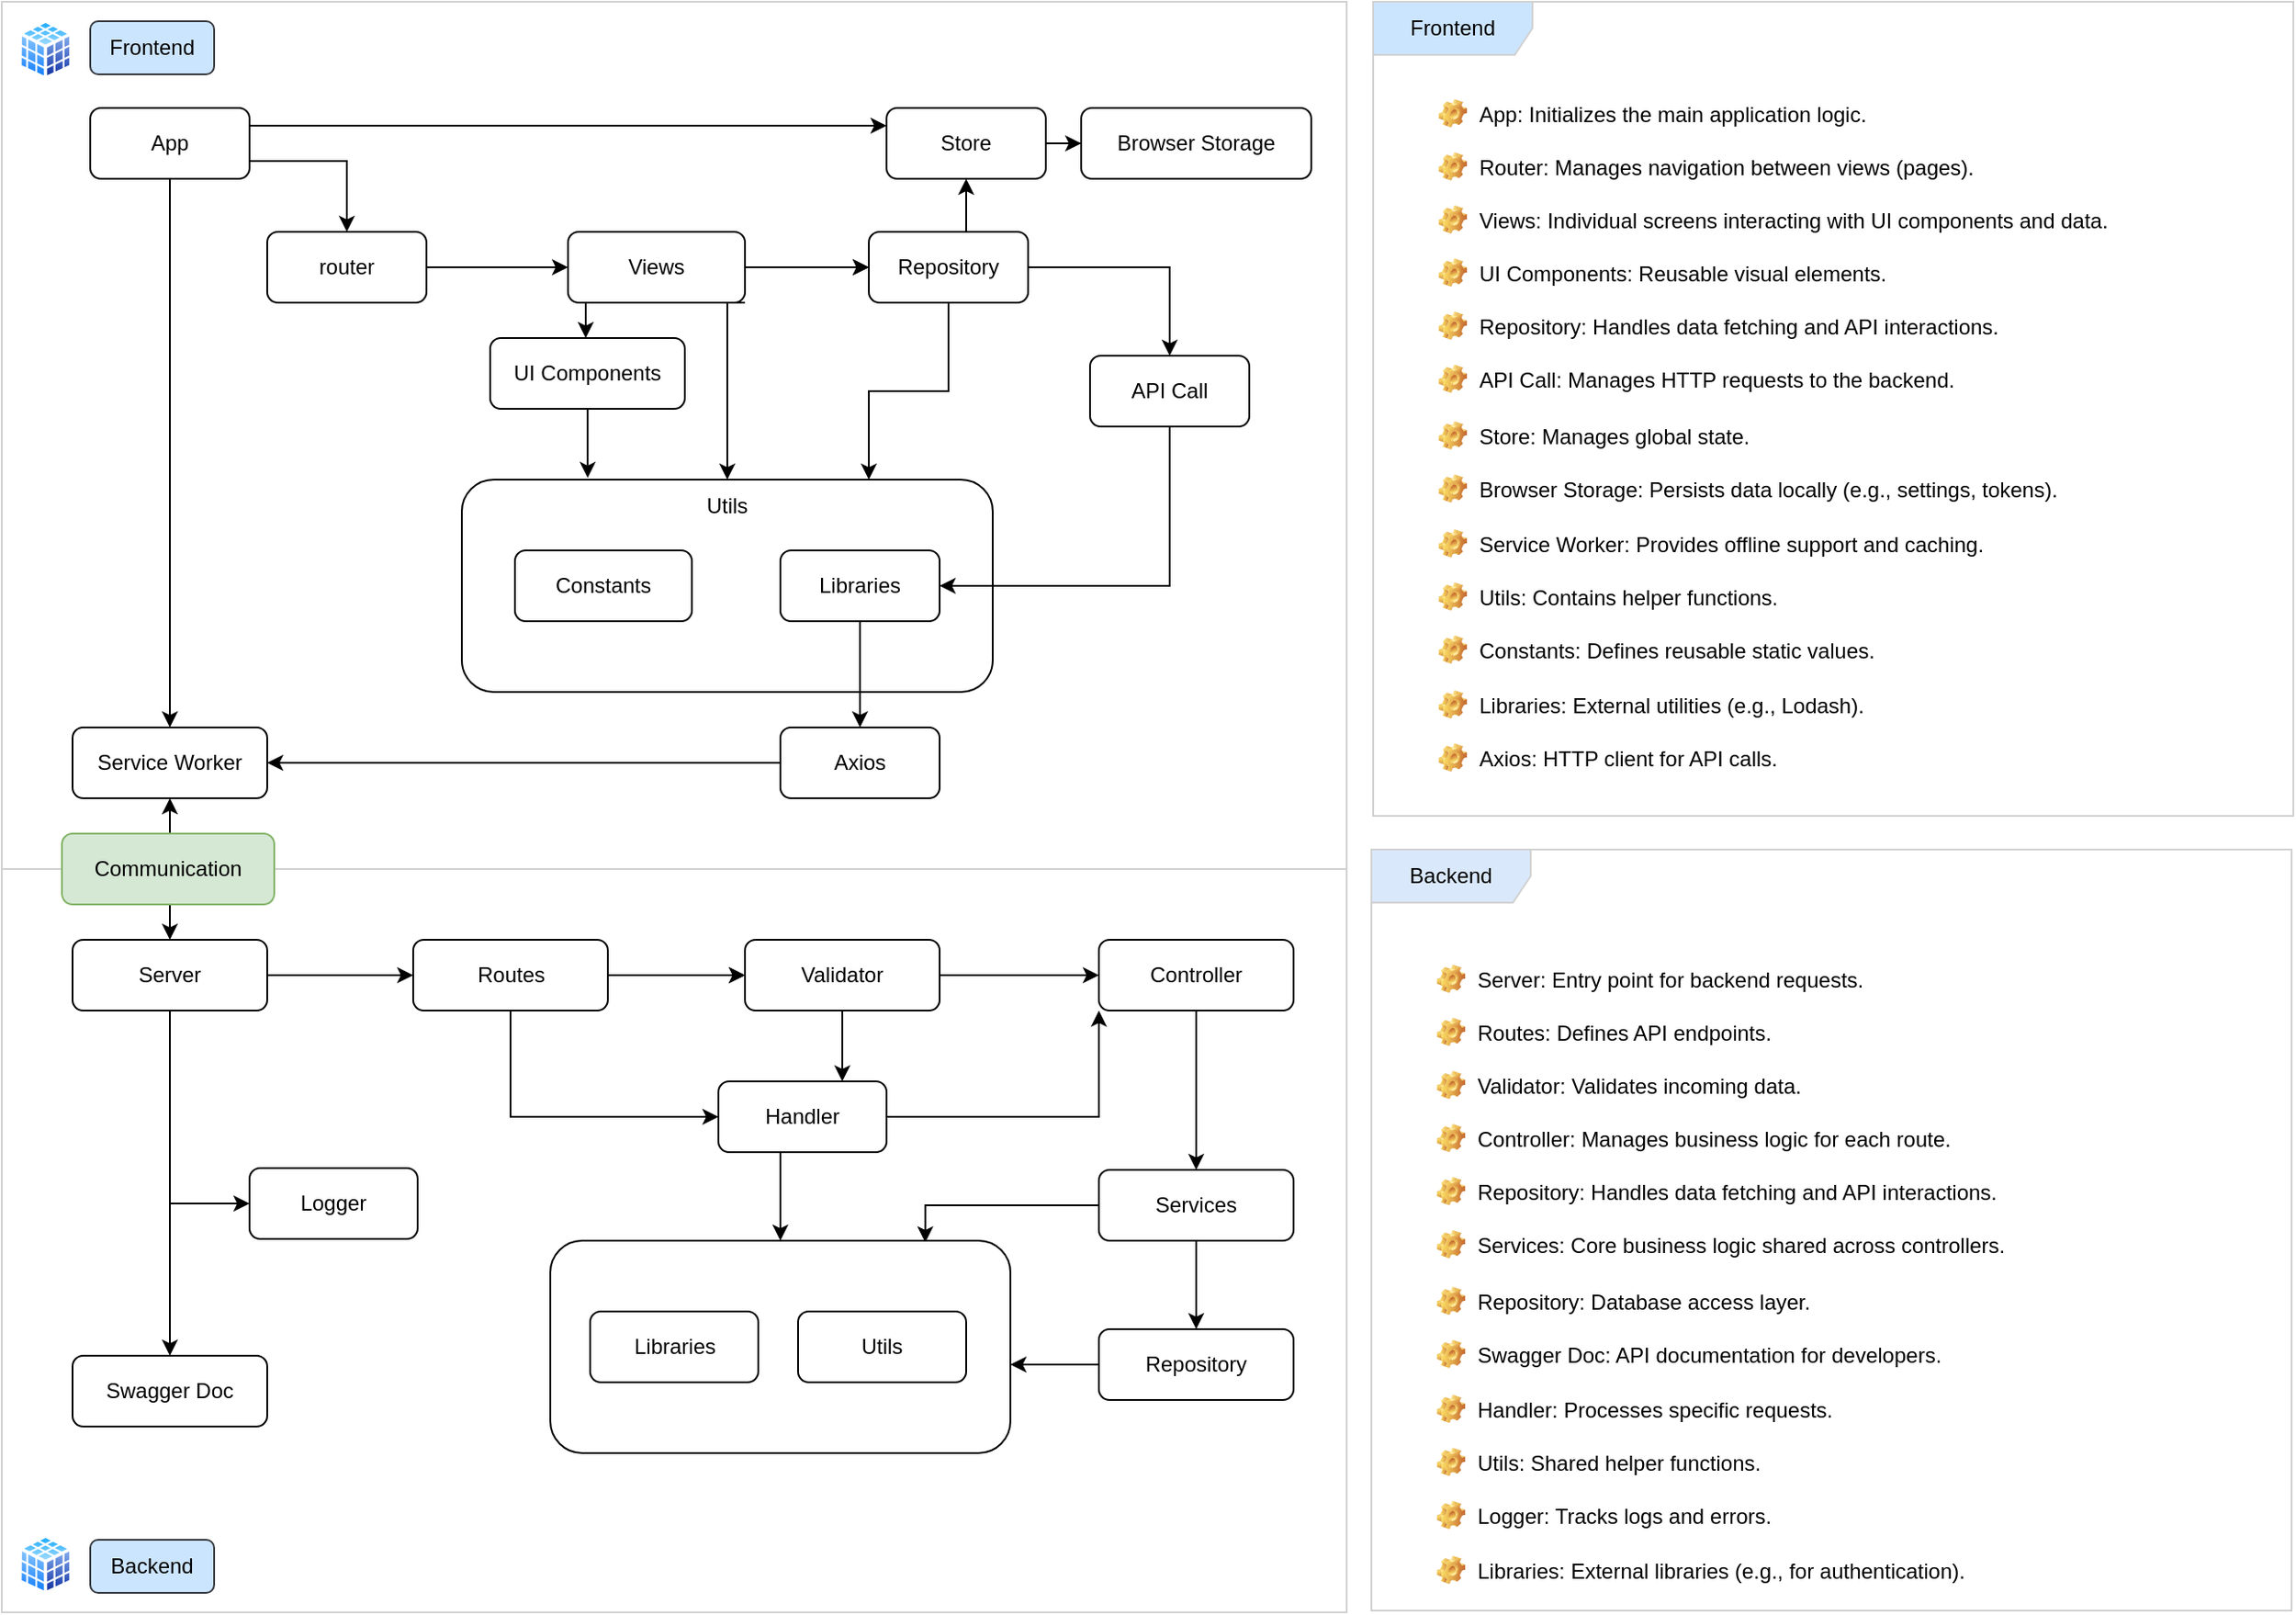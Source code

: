 <mxfile version="24.8.3">
  <diagram name="Page-1" id="tv_AKMOibYnnKPBRmbG-">
    <mxGraphModel dx="1687" dy="924" grid="1" gridSize="10" guides="1" tooltips="1" connect="1" arrows="1" fold="1" page="1" pageScale="1" pageWidth="1169" pageHeight="827" background="none" math="0" shadow="0">
      <root>
        <mxCell id="0" />
        <mxCell id="1" parent="0" />
        <mxCell id="BCxN3IIBsBvIXDNMGdha-5" value="&lt;p style=&quot;line-height: 0%;&quot;&gt;&lt;br&gt;&lt;/p&gt;" style="rounded=0;whiteSpace=wrap;html=1;shadow=0;glass=0;strokeColor=#D1D1D1;" parent="1" vertex="1">
          <mxGeometry x="40" y="80" width="760" height="490" as="geometry" />
        </mxCell>
        <mxCell id="BCxN3IIBsBvIXDNMGdha-6" value="Frontend" style="text;html=1;align=center;verticalAlign=middle;whiteSpace=wrap;rounded=1;shadow=0;fillColor=#cce5ff;strokeColor=#36393d;" parent="1" vertex="1">
          <mxGeometry x="90" y="91" width="70" height="30" as="geometry" />
        </mxCell>
        <mxCell id="BCxN3IIBsBvIXDNMGdha-12" value="" style="edgeStyle=orthogonalEdgeStyle;rounded=0;orthogonalLoop=1;jettySize=auto;html=1;shadow=0;" parent="1" source="BCxN3IIBsBvIXDNMGdha-8" target="BCxN3IIBsBvIXDNMGdha-11" edge="1">
          <mxGeometry relative="1" as="geometry">
            <Array as="points">
              <mxPoint x="235" y="170" />
            </Array>
          </mxGeometry>
        </mxCell>
        <mxCell id="BCxN3IIBsBvIXDNMGdha-25" value="" style="edgeStyle=orthogonalEdgeStyle;rounded=0;orthogonalLoop=1;jettySize=auto;html=1;shadow=0;" parent="1" source="BCxN3IIBsBvIXDNMGdha-8" target="BCxN3IIBsBvIXDNMGdha-24" edge="1">
          <mxGeometry relative="1" as="geometry">
            <Array as="points">
              <mxPoint x="135" y="520" />
            </Array>
          </mxGeometry>
        </mxCell>
        <mxCell id="BCxN3IIBsBvIXDNMGdha-106" style="edgeStyle=orthogonalEdgeStyle;rounded=0;orthogonalLoop=1;jettySize=auto;html=1;exitX=1;exitY=0.25;exitDx=0;exitDy=0;entryX=0;entryY=0.25;entryDx=0;entryDy=0;shadow=0;" parent="1" source="BCxN3IIBsBvIXDNMGdha-8" target="BCxN3IIBsBvIXDNMGdha-45" edge="1">
          <mxGeometry relative="1" as="geometry" />
        </mxCell>
        <mxCell id="BCxN3IIBsBvIXDNMGdha-8" value="App" style="rounded=1;whiteSpace=wrap;html=1;shadow=0;" parent="1" vertex="1">
          <mxGeometry x="90" y="140" width="90" height="40" as="geometry" />
        </mxCell>
        <mxCell id="BCxN3IIBsBvIXDNMGdha-9" value="&lt;p style=&quot;line-height: 0%;&quot;&gt;&lt;br&gt;&lt;/p&gt;" style="rounded=0;whiteSpace=wrap;html=1;shadow=0;glass=0;strokeColor=#D1D1D1;" parent="1" vertex="1">
          <mxGeometry x="40" y="570" width="760" height="420" as="geometry" />
        </mxCell>
        <mxCell id="BCxN3IIBsBvIXDNMGdha-10" value="Backend" style="text;html=1;align=center;verticalAlign=middle;whiteSpace=wrap;rounded=1;shadow=0;fillColor=#cce5ff;strokeColor=#36393d;" parent="1" vertex="1">
          <mxGeometry x="90" y="949" width="70" height="30" as="geometry" />
        </mxCell>
        <mxCell id="BCxN3IIBsBvIXDNMGdha-14" value="" style="edgeStyle=orthogonalEdgeStyle;rounded=0;orthogonalLoop=1;jettySize=auto;html=1;shadow=0;" parent="1" source="BCxN3IIBsBvIXDNMGdha-11" target="BCxN3IIBsBvIXDNMGdha-13" edge="1">
          <mxGeometry relative="1" as="geometry" />
        </mxCell>
        <mxCell id="BCxN3IIBsBvIXDNMGdha-11" value="router" style="rounded=1;whiteSpace=wrap;html=1;shadow=0;" parent="1" vertex="1">
          <mxGeometry x="190" y="210" width="90" height="40" as="geometry" />
        </mxCell>
        <mxCell id="BCxN3IIBsBvIXDNMGdha-18" value="" style="edgeStyle=orthogonalEdgeStyle;rounded=0;orthogonalLoop=1;jettySize=auto;html=1;shadow=0;" parent="1" source="BCxN3IIBsBvIXDNMGdha-13" target="BCxN3IIBsBvIXDNMGdha-17" edge="1">
          <mxGeometry relative="1" as="geometry" />
        </mxCell>
        <mxCell id="BCxN3IIBsBvIXDNMGdha-96" value="" style="edgeStyle=orthogonalEdgeStyle;rounded=0;orthogonalLoop=1;jettySize=auto;html=1;shadow=0;" parent="1" source="BCxN3IIBsBvIXDNMGdha-13" target="BCxN3IIBsBvIXDNMGdha-17" edge="1">
          <mxGeometry relative="1" as="geometry" />
        </mxCell>
        <mxCell id="BCxN3IIBsBvIXDNMGdha-13" value="Views" style="rounded=1;whiteSpace=wrap;html=1;shadow=0;" parent="1" vertex="1">
          <mxGeometry x="360" y="210" width="100" height="40" as="geometry" />
        </mxCell>
        <mxCell id="BCxN3IIBsBvIXDNMGdha-30" value="" style="edgeStyle=orthogonalEdgeStyle;rounded=0;orthogonalLoop=1;jettySize=auto;html=1;shadow=0;" parent="1" source="BCxN3IIBsBvIXDNMGdha-17" target="BCxN3IIBsBvIXDNMGdha-22" edge="1">
          <mxGeometry relative="1" as="geometry" />
        </mxCell>
        <mxCell id="BCxN3IIBsBvIXDNMGdha-50" value="" style="edgeStyle=orthogonalEdgeStyle;rounded=0;orthogonalLoop=1;jettySize=auto;html=1;shadow=0;" parent="1" source="BCxN3IIBsBvIXDNMGdha-17" target="BCxN3IIBsBvIXDNMGdha-45" edge="1">
          <mxGeometry relative="1" as="geometry">
            <mxPoint x="270" y="325" as="sourcePoint" />
            <mxPoint x="380" y="455" as="targetPoint" />
            <Array as="points">
              <mxPoint x="585" y="190" />
              <mxPoint x="585" y="190" />
            </Array>
          </mxGeometry>
        </mxCell>
        <mxCell id="BCxN3IIBsBvIXDNMGdha-59" value="" style="edgeStyle=orthogonalEdgeStyle;rounded=0;orthogonalLoop=1;jettySize=auto;html=1;shadow=0;" parent="1" source="BCxN3IIBsBvIXDNMGdha-17" target="BCxN3IIBsBvIXDNMGdha-20" edge="1">
          <mxGeometry relative="1" as="geometry">
            <Array as="points">
              <mxPoint x="575" y="300" />
              <mxPoint x="530" y="300" />
            </Array>
          </mxGeometry>
        </mxCell>
        <mxCell id="BCxN3IIBsBvIXDNMGdha-17" value="Repository" style="rounded=1;whiteSpace=wrap;html=1;shadow=0;" parent="1" vertex="1">
          <mxGeometry x="530" y="210" width="90" height="40" as="geometry" />
        </mxCell>
        <mxCell id="BCxN3IIBsBvIXDNMGdha-20" value="" style="rounded=1;whiteSpace=wrap;html=1;shadow=0;" parent="1" vertex="1">
          <mxGeometry x="300" y="350" width="300" height="120" as="geometry" />
        </mxCell>
        <mxCell id="BCxN3IIBsBvIXDNMGdha-41" value="" style="edgeStyle=orthogonalEdgeStyle;rounded=0;orthogonalLoop=1;jettySize=auto;html=1;shadow=0;" parent="1" source="BCxN3IIBsBvIXDNMGdha-22" target="BCxN3IIBsBvIXDNMGdha-40" edge="1">
          <mxGeometry relative="1" as="geometry">
            <Array as="points">
              <mxPoint x="700" y="410" />
            </Array>
          </mxGeometry>
        </mxCell>
        <mxCell id="BCxN3IIBsBvIXDNMGdha-22" value="API Call" style="rounded=1;whiteSpace=wrap;html=1;shadow=0;" parent="1" vertex="1">
          <mxGeometry x="655" y="280" width="90" height="40" as="geometry" />
        </mxCell>
        <mxCell id="BCxN3IIBsBvIXDNMGdha-24" value="Service Worker" style="rounded=1;whiteSpace=wrap;html=1;shadow=0;" parent="1" vertex="1">
          <mxGeometry x="80" y="490" width="110" height="40" as="geometry" />
        </mxCell>
        <mxCell id="BCxN3IIBsBvIXDNMGdha-31" value="Utils" style="text;html=1;align=center;verticalAlign=middle;whiteSpace=wrap;rounded=0;shadow=0;" parent="1" vertex="1">
          <mxGeometry x="420" y="350" width="60" height="30" as="geometry" />
        </mxCell>
        <mxCell id="BCxN3IIBsBvIXDNMGdha-32" value="Constants" style="rounded=1;whiteSpace=wrap;html=1;shadow=0;" parent="1" vertex="1">
          <mxGeometry x="330" y="390" width="100" height="40" as="geometry" />
        </mxCell>
        <mxCell id="BCxN3IIBsBvIXDNMGdha-54" value="" style="edgeStyle=orthogonalEdgeStyle;rounded=0;orthogonalLoop=1;jettySize=auto;html=1;shadow=0;" parent="1" source="BCxN3IIBsBvIXDNMGdha-40" target="BCxN3IIBsBvIXDNMGdha-53" edge="1">
          <mxGeometry relative="1" as="geometry">
            <Array as="points">
              <mxPoint x="525" y="430" />
              <mxPoint x="525" y="430" />
            </Array>
          </mxGeometry>
        </mxCell>
        <mxCell id="BCxN3IIBsBvIXDNMGdha-40" value="Libraries" style="rounded=1;whiteSpace=wrap;html=1;shadow=0;" parent="1" vertex="1">
          <mxGeometry x="480" y="390" width="90" height="40" as="geometry" />
        </mxCell>
        <mxCell id="BCxN3IIBsBvIXDNMGdha-52" value="" style="edgeStyle=orthogonalEdgeStyle;rounded=0;orthogonalLoop=1;jettySize=auto;html=1;shadow=0;" parent="1" source="BCxN3IIBsBvIXDNMGdha-45" target="BCxN3IIBsBvIXDNMGdha-51" edge="1">
          <mxGeometry relative="1" as="geometry" />
        </mxCell>
        <mxCell id="BCxN3IIBsBvIXDNMGdha-45" value="S&lt;span style=&quot;background-color: initial;&quot;&gt;tore&lt;/span&gt;" style="rounded=1;whiteSpace=wrap;html=1;shadow=0;" parent="1" vertex="1">
          <mxGeometry x="540" y="140" width="90" height="40" as="geometry" />
        </mxCell>
        <mxCell id="BCxN3IIBsBvIXDNMGdha-51" value="Browser Storage" style="rounded=1;whiteSpace=wrap;html=1;shadow=0;" parent="1" vertex="1">
          <mxGeometry x="650" y="140" width="130" height="40" as="geometry" />
        </mxCell>
        <mxCell id="BCxN3IIBsBvIXDNMGdha-56" value="" style="edgeStyle=orthogonalEdgeStyle;rounded=0;orthogonalLoop=1;jettySize=auto;html=1;entryX=1;entryY=0.5;entryDx=0;entryDy=0;shadow=0;" parent="1" source="BCxN3IIBsBvIXDNMGdha-53" target="BCxN3IIBsBvIXDNMGdha-24" edge="1">
          <mxGeometry relative="1" as="geometry">
            <mxPoint x="135" y="490" as="targetPoint" />
            <Array as="points">
              <mxPoint x="240" y="510" />
              <mxPoint x="240" y="510" />
            </Array>
          </mxGeometry>
        </mxCell>
        <mxCell id="BCxN3IIBsBvIXDNMGdha-53" value="Axios" style="rounded=1;whiteSpace=wrap;html=1;shadow=0;" parent="1" vertex="1">
          <mxGeometry x="480" y="490" width="90" height="40" as="geometry" />
        </mxCell>
        <mxCell id="BCxN3IIBsBvIXDNMGdha-58" value="" style="edgeStyle=orthogonalEdgeStyle;rounded=0;orthogonalLoop=1;jettySize=auto;html=1;shadow=0;" parent="1" source="BCxN3IIBsBvIXDNMGdha-13" target="BCxN3IIBsBvIXDNMGdha-15" edge="1">
          <mxGeometry relative="1" as="geometry">
            <mxPoint x="420" y="180" as="sourcePoint" />
            <mxPoint x="600" y="380" as="targetPoint" />
            <Array as="points">
              <mxPoint x="370" y="260" />
              <mxPoint x="370" y="260" />
            </Array>
          </mxGeometry>
        </mxCell>
        <mxCell id="BCxN3IIBsBvIXDNMGdha-104" style="edgeStyle=orthogonalEdgeStyle;rounded=0;orthogonalLoop=1;jettySize=auto;html=1;exitX=0.5;exitY=1;exitDx=0;exitDy=0;entryX=0.227;entryY=-0.008;entryDx=0;entryDy=0;entryPerimeter=0;shadow=0;" parent="1" edge="1">
          <mxGeometry relative="1" as="geometry">
            <mxPoint x="374" y="310" as="sourcePoint" />
            <mxPoint x="371.1" y="349.04" as="targetPoint" />
          </mxGeometry>
        </mxCell>
        <mxCell id="BCxN3IIBsBvIXDNMGdha-15" value="UI Components" style="rounded=1;whiteSpace=wrap;html=1;shadow=0;" parent="1" vertex="1">
          <mxGeometry x="316" y="270" width="110" height="40" as="geometry" />
        </mxCell>
        <mxCell id="BCxN3IIBsBvIXDNMGdha-66" value="" style="edgeStyle=orthogonalEdgeStyle;rounded=0;orthogonalLoop=1;jettySize=auto;html=1;shadow=0;" parent="1" source="BCxN3IIBsBvIXDNMGdha-63" target="BCxN3IIBsBvIXDNMGdha-65" edge="1">
          <mxGeometry relative="1" as="geometry" />
        </mxCell>
        <mxCell id="BCxN3IIBsBvIXDNMGdha-109" style="edgeStyle=orthogonalEdgeStyle;rounded=0;orthogonalLoop=1;jettySize=auto;html=1;exitX=0.5;exitY=1;exitDx=0;exitDy=0;entryX=0.5;entryY=0;entryDx=0;entryDy=0;shadow=0;" parent="1" source="BCxN3IIBsBvIXDNMGdha-63" target="BCxN3IIBsBvIXDNMGdha-82" edge="1">
          <mxGeometry relative="1" as="geometry" />
        </mxCell>
        <mxCell id="TV5UsnzvzOk1NJL6kIOj-1" style="edgeStyle=orthogonalEdgeStyle;rounded=0;orthogonalLoop=1;jettySize=auto;html=1;entryX=0;entryY=0.5;entryDx=0;entryDy=0;" edge="1" parent="1" source="BCxN3IIBsBvIXDNMGdha-63" target="BCxN3IIBsBvIXDNMGdha-80">
          <mxGeometry relative="1" as="geometry" />
        </mxCell>
        <mxCell id="BCxN3IIBsBvIXDNMGdha-63" value="Server" style="rounded=1;whiteSpace=wrap;html=1;shadow=0;" parent="1" vertex="1">
          <mxGeometry x="80" y="610" width="110" height="40" as="geometry" />
        </mxCell>
        <mxCell id="BCxN3IIBsBvIXDNMGdha-69" value="" style="edgeStyle=orthogonalEdgeStyle;rounded=0;orthogonalLoop=1;jettySize=auto;html=1;shadow=0;" parent="1" source="BCxN3IIBsBvIXDNMGdha-86" target="BCxN3IIBsBvIXDNMGdha-68" edge="1">
          <mxGeometry relative="1" as="geometry" />
        </mxCell>
        <mxCell id="BCxN3IIBsBvIXDNMGdha-87" value="" style="edgeStyle=orthogonalEdgeStyle;rounded=0;orthogonalLoop=1;jettySize=auto;html=1;shadow=0;" parent="1" source="BCxN3IIBsBvIXDNMGdha-65" target="BCxN3IIBsBvIXDNMGdha-86" edge="1">
          <mxGeometry relative="1" as="geometry" />
        </mxCell>
        <mxCell id="BCxN3IIBsBvIXDNMGdha-95" value="" style="edgeStyle=orthogonalEdgeStyle;rounded=0;orthogonalLoop=1;jettySize=auto;html=1;shadow=0;exitX=0.5;exitY=1;exitDx=0;exitDy=0;" parent="1" source="BCxN3IIBsBvIXDNMGdha-77" target="BCxN3IIBsBvIXDNMGdha-74" edge="1">
          <mxGeometry relative="1" as="geometry">
            <Array as="points">
              <mxPoint x="488" y="695" />
              <mxPoint x="480" y="695" />
            </Array>
          </mxGeometry>
        </mxCell>
        <mxCell id="TV5UsnzvzOk1NJL6kIOj-2" style="edgeStyle=orthogonalEdgeStyle;rounded=0;orthogonalLoop=1;jettySize=auto;html=1;exitX=0.5;exitY=1;exitDx=0;exitDy=0;entryX=0;entryY=0.5;entryDx=0;entryDy=0;" edge="1" parent="1" source="BCxN3IIBsBvIXDNMGdha-65" target="BCxN3IIBsBvIXDNMGdha-77">
          <mxGeometry relative="1" as="geometry">
            <Array as="points">
              <mxPoint x="328" y="710" />
            </Array>
          </mxGeometry>
        </mxCell>
        <mxCell id="BCxN3IIBsBvIXDNMGdha-65" value="Routes" style="rounded=1;whiteSpace=wrap;html=1;shadow=0;" parent="1" vertex="1">
          <mxGeometry x="272.5" y="610" width="110" height="40" as="geometry" />
        </mxCell>
        <mxCell id="BCxN3IIBsBvIXDNMGdha-71" value="" style="edgeStyle=orthogonalEdgeStyle;rounded=0;orthogonalLoop=1;jettySize=auto;html=1;shadow=0;" parent="1" source="BCxN3IIBsBvIXDNMGdha-68" target="BCxN3IIBsBvIXDNMGdha-70" edge="1">
          <mxGeometry relative="1" as="geometry" />
        </mxCell>
        <mxCell id="BCxN3IIBsBvIXDNMGdha-68" value="Controller" style="rounded=1;whiteSpace=wrap;html=1;shadow=0;" parent="1" vertex="1">
          <mxGeometry x="660" y="610" width="110" height="40" as="geometry" />
        </mxCell>
        <mxCell id="BCxN3IIBsBvIXDNMGdha-73" value="" style="edgeStyle=orthogonalEdgeStyle;rounded=0;orthogonalLoop=1;jettySize=auto;html=1;shadow=0;" parent="1" source="BCxN3IIBsBvIXDNMGdha-70" target="BCxN3IIBsBvIXDNMGdha-72" edge="1">
          <mxGeometry relative="1" as="geometry" />
        </mxCell>
        <mxCell id="BCxN3IIBsBvIXDNMGdha-94" value="" style="edgeStyle=orthogonalEdgeStyle;rounded=0;orthogonalLoop=1;jettySize=auto;html=1;shadow=0;entryX=0.815;entryY=0.008;entryDx=0;entryDy=0;entryPerimeter=0;" parent="1" source="BCxN3IIBsBvIXDNMGdha-70" edge="1" target="BCxN3IIBsBvIXDNMGdha-74">
          <mxGeometry relative="1" as="geometry">
            <mxPoint x="612" y="760" as="targetPoint" />
          </mxGeometry>
        </mxCell>
        <mxCell id="BCxN3IIBsBvIXDNMGdha-70" value="Services" style="rounded=1;whiteSpace=wrap;html=1;shadow=0;" parent="1" vertex="1">
          <mxGeometry x="660" y="740" width="110" height="40" as="geometry" />
        </mxCell>
        <mxCell id="BCxN3IIBsBvIXDNMGdha-75" value="" style="edgeStyle=orthogonalEdgeStyle;rounded=0;orthogonalLoop=1;jettySize=auto;html=1;shadow=0;" parent="1" source="BCxN3IIBsBvIXDNMGdha-72" target="BCxN3IIBsBvIXDNMGdha-74" edge="1">
          <mxGeometry relative="1" as="geometry">
            <Array as="points">
              <mxPoint x="705" y="845" />
            </Array>
          </mxGeometry>
        </mxCell>
        <mxCell id="BCxN3IIBsBvIXDNMGdha-72" value="Repository" style="rounded=1;whiteSpace=wrap;html=1;shadow=0;" parent="1" vertex="1">
          <mxGeometry x="660" y="830" width="110" height="40" as="geometry" />
        </mxCell>
        <mxCell id="BCxN3IIBsBvIXDNMGdha-74" value="" style="whiteSpace=wrap;html=1;rounded=1;shadow=0;" parent="1" vertex="1">
          <mxGeometry x="350" y="780" width="260" height="120" as="geometry" />
        </mxCell>
        <mxCell id="TV5UsnzvzOk1NJL6kIOj-5" value="" style="edgeStyle=orthogonalEdgeStyle;rounded=0;orthogonalLoop=1;jettySize=auto;html=1;entryX=0;entryY=1;entryDx=0;entryDy=0;" edge="1" parent="1" source="BCxN3IIBsBvIXDNMGdha-77" target="BCxN3IIBsBvIXDNMGdha-68">
          <mxGeometry relative="1" as="geometry" />
        </mxCell>
        <mxCell id="BCxN3IIBsBvIXDNMGdha-77" value="Handler" style="rounded=1;whiteSpace=wrap;html=1;shadow=0;" parent="1" vertex="1">
          <mxGeometry x="445" y="690" width="95" height="40" as="geometry" />
        </mxCell>
        <mxCell id="BCxN3IIBsBvIXDNMGdha-78" value="Utils" style="rounded=1;whiteSpace=wrap;html=1;shadow=0;" parent="1" vertex="1">
          <mxGeometry x="490" y="820" width="95" height="40" as="geometry" />
        </mxCell>
        <mxCell id="BCxN3IIBsBvIXDNMGdha-79" value="Libraries" style="rounded=1;whiteSpace=wrap;html=1;shadow=0;" parent="1" vertex="1">
          <mxGeometry x="372.5" y="820" width="95" height="40" as="geometry" />
        </mxCell>
        <mxCell id="BCxN3IIBsBvIXDNMGdha-80" value="Logger" style="rounded=1;whiteSpace=wrap;html=1;shadow=0;" parent="1" vertex="1">
          <mxGeometry x="180" y="739" width="95" height="40" as="geometry" />
        </mxCell>
        <mxCell id="BCxN3IIBsBvIXDNMGdha-82" value="Swagger Doc" style="rounded=1;whiteSpace=wrap;html=1;shadow=0;" parent="1" vertex="1">
          <mxGeometry x="80" y="845" width="110" height="40" as="geometry" />
        </mxCell>
        <mxCell id="BCxN3IIBsBvIXDNMGdha-88" value="" style="edgeStyle=orthogonalEdgeStyle;rounded=0;orthogonalLoop=1;jettySize=auto;html=1;shadow=0;" parent="1" source="BCxN3IIBsBvIXDNMGdha-65" target="BCxN3IIBsBvIXDNMGdha-86" edge="1">
          <mxGeometry relative="1" as="geometry">
            <mxPoint x="340" y="630" as="sourcePoint" />
            <mxPoint x="660" y="630" as="targetPoint" />
          </mxGeometry>
        </mxCell>
        <mxCell id="TV5UsnzvzOk1NJL6kIOj-3" value="" style="edgeStyle=orthogonalEdgeStyle;rounded=0;orthogonalLoop=1;jettySize=auto;html=1;" edge="1" parent="1" source="BCxN3IIBsBvIXDNMGdha-86" target="BCxN3IIBsBvIXDNMGdha-77">
          <mxGeometry relative="1" as="geometry">
            <Array as="points">
              <mxPoint x="515" y="670" />
              <mxPoint x="515" y="670" />
            </Array>
          </mxGeometry>
        </mxCell>
        <mxCell id="BCxN3IIBsBvIXDNMGdha-86" value="Validator" style="rounded=1;whiteSpace=wrap;html=1;shadow=0;" parent="1" vertex="1">
          <mxGeometry x="460" y="610" width="110" height="40" as="geometry" />
        </mxCell>
        <mxCell id="BCxN3IIBsBvIXDNMGdha-101" style="edgeStyle=orthogonalEdgeStyle;rounded=0;orthogonalLoop=1;jettySize=auto;html=1;exitX=1;exitY=1;exitDx=0;exitDy=0;entryX=0.5;entryY=0;entryDx=0;entryDy=0;shadow=0;" parent="1" source="BCxN3IIBsBvIXDNMGdha-13" target="BCxN3IIBsBvIXDNMGdha-20" edge="1">
          <mxGeometry relative="1" as="geometry">
            <Array as="points">
              <mxPoint x="450" y="250" />
            </Array>
          </mxGeometry>
        </mxCell>
        <mxCell id="BCxN3IIBsBvIXDNMGdha-110" value="" style="endArrow=classic;startArrow=classic;html=1;rounded=0;exitX=0.5;exitY=0;exitDx=0;exitDy=0;entryX=0.5;entryY=1;entryDx=0;entryDy=0;shadow=0;" parent="1" source="BCxN3IIBsBvIXDNMGdha-63" target="BCxN3IIBsBvIXDNMGdha-24" edge="1">
          <mxGeometry width="50" height="50" relative="1" as="geometry">
            <mxPoint x="100" y="590" as="sourcePoint" />
            <mxPoint x="140" y="530" as="targetPoint" />
            <Array as="points" />
          </mxGeometry>
        </mxCell>
        <mxCell id="BCxN3IIBsBvIXDNMGdha-111" value="Frontend" style="shape=umlFrame;whiteSpace=wrap;html=1;pointerEvents=0;width=90;height=30;swimlaneFillColor=#FFFFFF;fillColor=#cce5ff;strokeColor=#D1D1D1;" parent="1" vertex="1">
          <mxGeometry x="815" y="80" width="520" height="460" as="geometry" />
        </mxCell>
        <mxCell id="BCxN3IIBsBvIXDNMGdha-113" value="App: Initializes the main application logic." style="label;fontStyle=0;strokeColor=none;fillColor=none;align=left;verticalAlign=top;overflow=hidden;spacingLeft=28;spacingRight=4;rotatable=0;points=[[0,0.5],[1,0.5]];portConstraint=eastwest;imageWidth=16;imageHeight=16;whiteSpace=wrap;html=1;image=img/clipart/Gear_128x128.png;" parent="1" vertex="1">
          <mxGeometry x="845" y="130" width="310" height="26" as="geometry" />
        </mxCell>
        <mxCell id="BCxN3IIBsBvIXDNMGdha-114" value="Router: Manages navigation between views (pages)." style="label;fontStyle=0;strokeColor=none;fillColor=none;align=left;verticalAlign=top;overflow=hidden;spacingLeft=28;spacingRight=4;rotatable=0;points=[[0,0.5],[1,0.5]];portConstraint=eastwest;imageWidth=16;imageHeight=16;whiteSpace=wrap;html=1;image=img/clipart/Gear_128x128.png;rounded=1;" parent="1" vertex="1">
          <mxGeometry x="845" y="160" width="340" height="26" as="geometry" />
        </mxCell>
        <mxCell id="BCxN3IIBsBvIXDNMGdha-115" value="Views: Individual screens interacting with UI components and data." style="label;fontStyle=0;strokeColor=none;fillColor=none;align=left;verticalAlign=top;overflow=hidden;spacingLeft=28;spacingRight=4;rotatable=0;points=[[0,0.5],[1,0.5]];portConstraint=eastwest;imageWidth=16;imageHeight=16;whiteSpace=wrap;html=1;image=img/clipart/Gear_128x128.png;rounded=1;" parent="1" vertex="1">
          <mxGeometry x="845" y="190" width="410" height="26" as="geometry" />
        </mxCell>
        <mxCell id="BCxN3IIBsBvIXDNMGdha-116" value="UI Components: Reusable visual elements." style="label;fontStyle=0;strokeColor=none;fillColor=none;align=left;verticalAlign=top;overflow=hidden;spacingLeft=28;spacingRight=4;rotatable=0;points=[[0,0.5],[1,0.5]];portConstraint=eastwest;imageWidth=16;imageHeight=16;whiteSpace=wrap;html=1;image=img/clipart/Gear_128x128.png;rounded=1;" parent="1" vertex="1">
          <mxGeometry x="845" y="220" width="310" height="26" as="geometry" />
        </mxCell>
        <mxCell id="BCxN3IIBsBvIXDNMGdha-117" value="Repository: Handles data fetching and API interactions." style="label;fontStyle=0;strokeColor=none;fillColor=none;align=left;verticalAlign=top;overflow=hidden;spacingLeft=28;spacingRight=4;rotatable=0;points=[[0,0.5],[1,0.5]];portConstraint=eastwest;imageWidth=16;imageHeight=16;whiteSpace=wrap;html=1;image=img/clipart/Gear_128x128.png;rounded=1;" parent="1" vertex="1">
          <mxGeometry x="845" y="250" width="450" height="26" as="geometry" />
        </mxCell>
        <mxCell id="BCxN3IIBsBvIXDNMGdha-118" value="API Call: Manages HTTP requests to the backend." style="label;fontStyle=0;strokeColor=none;fillColor=none;align=left;verticalAlign=top;overflow=hidden;spacingLeft=28;spacingRight=4;rotatable=0;points=[[0,0.5],[1,0.5]];portConstraint=eastwest;imageWidth=16;imageHeight=16;whiteSpace=wrap;html=1;image=img/clipart/Gear_128x128.png;rounded=1;" parent="1" vertex="1">
          <mxGeometry x="845" y="280" width="450" height="26" as="geometry" />
        </mxCell>
        <mxCell id="BCxN3IIBsBvIXDNMGdha-119" value="Store: Manages global state." style="label;fontStyle=0;strokeColor=none;fillColor=none;align=left;verticalAlign=top;overflow=hidden;spacingLeft=28;spacingRight=4;rotatable=0;points=[[0,0.5],[1,0.5]];portConstraint=eastwest;imageWidth=16;imageHeight=16;whiteSpace=wrap;html=1;image=img/clipart/Gear_128x128.png;rounded=1;" parent="1" vertex="1">
          <mxGeometry x="845" y="312" width="450" height="26" as="geometry" />
        </mxCell>
        <mxCell id="BCxN3IIBsBvIXDNMGdha-120" value="Browser Storage: Persists data locally (e.g., settings, tokens)." style="label;fontStyle=0;strokeColor=none;fillColor=none;align=left;verticalAlign=top;overflow=hidden;spacingLeft=28;spacingRight=4;rotatable=0;points=[[0,0.5],[1,0.5]];portConstraint=eastwest;imageWidth=16;imageHeight=16;whiteSpace=wrap;html=1;image=img/clipart/Gear_128x128.png;rounded=1;" parent="1" vertex="1">
          <mxGeometry x="845" y="342" width="450" height="26" as="geometry" />
        </mxCell>
        <mxCell id="BCxN3IIBsBvIXDNMGdha-121" value="Service Worker: Provides offline support and caching." style="label;fontStyle=0;strokeColor=none;fillColor=none;align=left;verticalAlign=top;overflow=hidden;spacingLeft=28;spacingRight=4;rotatable=0;points=[[0,0.5],[1,0.5]];portConstraint=eastwest;imageWidth=16;imageHeight=16;whiteSpace=wrap;html=1;image=img/clipart/Gear_128x128.png;rounded=1;" parent="1" vertex="1">
          <mxGeometry x="845" y="373" width="450" height="26" as="geometry" />
        </mxCell>
        <mxCell id="BCxN3IIBsBvIXDNMGdha-122" value="Utils: Contains helper functions." style="label;fontStyle=0;strokeColor=none;fillColor=none;align=left;verticalAlign=top;overflow=hidden;spacingLeft=28;spacingRight=4;rotatable=0;points=[[0,0.5],[1,0.5]];portConstraint=eastwest;imageWidth=16;imageHeight=16;whiteSpace=wrap;html=1;image=img/clipart/Gear_128x128.png;rounded=1;" parent="1" vertex="1">
          <mxGeometry x="845" y="403" width="450" height="26" as="geometry" />
        </mxCell>
        <mxCell id="BCxN3IIBsBvIXDNMGdha-123" value="Constants: Defines reusable static values." style="label;fontStyle=0;strokeColor=none;fillColor=none;align=left;verticalAlign=top;overflow=hidden;spacingLeft=28;spacingRight=4;rotatable=0;points=[[0,0.5],[1,0.5]];portConstraint=eastwest;imageWidth=16;imageHeight=16;whiteSpace=wrap;html=1;image=img/clipart/Gear_128x128.png;rounded=1;" parent="1" vertex="1">
          <mxGeometry x="845" y="433" width="450" height="26" as="geometry" />
        </mxCell>
        <mxCell id="BCxN3IIBsBvIXDNMGdha-124" value="Libraries: External utilities (e.g., Lodash)." style="label;fontStyle=0;strokeColor=none;fillColor=none;align=left;verticalAlign=top;overflow=hidden;spacingLeft=28;spacingRight=4;rotatable=0;points=[[0,0.5],[1,0.5]];portConstraint=eastwest;imageWidth=16;imageHeight=16;whiteSpace=wrap;html=1;image=img/clipart/Gear_128x128.png;rounded=1;" parent="1" vertex="1">
          <mxGeometry x="845" y="464" width="450" height="26" as="geometry" />
        </mxCell>
        <mxCell id="BCxN3IIBsBvIXDNMGdha-125" value="Axios: HTTP client for API calls." style="label;fontStyle=0;strokeColor=none;fillColor=none;align=left;verticalAlign=top;overflow=hidden;spacingLeft=28;spacingRight=4;rotatable=0;points=[[0,0.5],[1,0.5]];portConstraint=eastwest;imageWidth=16;imageHeight=16;whiteSpace=wrap;html=1;image=img/clipart/Gear_128x128.png;rounded=1;" parent="1" vertex="1">
          <mxGeometry x="845" y="494" width="450" height="26" as="geometry" />
        </mxCell>
        <mxCell id="BCxN3IIBsBvIXDNMGdha-140" value="Backend" style="shape=umlFrame;whiteSpace=wrap;html=1;pointerEvents=0;width=90;height=30;swimlaneFillColor=default;fillColor=#dae8fc;strokeColor=#D1D1D1;" parent="1" vertex="1">
          <mxGeometry x="814" y="559" width="520" height="430" as="geometry" />
        </mxCell>
        <mxCell id="BCxN3IIBsBvIXDNMGdha-141" value="Server: Entry point for backend requests." style="label;fontStyle=0;strokeColor=none;fillColor=none;align=left;verticalAlign=top;overflow=hidden;spacingLeft=28;spacingRight=4;rotatable=0;points=[[0,0.5],[1,0.5]];portConstraint=eastwest;imageWidth=16;imageHeight=16;whiteSpace=wrap;html=1;image=img/clipart/Gear_128x128.png;" parent="1" vertex="1">
          <mxGeometry x="844" y="619" width="310" height="26" as="geometry" />
        </mxCell>
        <mxCell id="BCxN3IIBsBvIXDNMGdha-142" value="Routes: Defines API endpoints." style="label;fontStyle=0;strokeColor=none;fillColor=none;align=left;verticalAlign=top;overflow=hidden;spacingLeft=28;spacingRight=4;rotatable=0;points=[[0,0.5],[1,0.5]];portConstraint=eastwest;imageWidth=16;imageHeight=16;whiteSpace=wrap;html=1;image=img/clipart/Gear_128x128.png;rounded=1;" parent="1" vertex="1">
          <mxGeometry x="844" y="649" width="340" height="26" as="geometry" />
        </mxCell>
        <mxCell id="BCxN3IIBsBvIXDNMGdha-143" value="Validator: Validates incoming data." style="label;fontStyle=0;strokeColor=none;fillColor=none;align=left;verticalAlign=top;overflow=hidden;spacingLeft=28;spacingRight=4;rotatable=0;points=[[0,0.5],[1,0.5]];portConstraint=eastwest;imageWidth=16;imageHeight=16;whiteSpace=wrap;html=1;image=img/clipart/Gear_128x128.png;rounded=1;" parent="1" vertex="1">
          <mxGeometry x="844" y="679" width="410" height="26" as="geometry" />
        </mxCell>
        <mxCell id="BCxN3IIBsBvIXDNMGdha-144" value="Controller: Manages business logic for each route." style="label;fontStyle=0;strokeColor=none;fillColor=none;align=left;verticalAlign=top;overflow=hidden;spacingLeft=28;spacingRight=4;rotatable=0;points=[[0,0.5],[1,0.5]];portConstraint=eastwest;imageWidth=16;imageHeight=16;whiteSpace=wrap;html=1;image=img/clipart/Gear_128x128.png;rounded=1;" parent="1" vertex="1">
          <mxGeometry x="844" y="709" width="310" height="26" as="geometry" />
        </mxCell>
        <mxCell id="BCxN3IIBsBvIXDNMGdha-145" value="Repository: Handles data fetching and API interactions." style="label;fontStyle=0;strokeColor=none;fillColor=none;align=left;verticalAlign=top;overflow=hidden;spacingLeft=28;spacingRight=4;rotatable=0;points=[[0,0.5],[1,0.5]];portConstraint=eastwest;imageWidth=16;imageHeight=16;whiteSpace=wrap;html=1;image=img/clipart/Gear_128x128.png;rounded=1;" parent="1" vertex="1">
          <mxGeometry x="844" y="739" width="450" height="26" as="geometry" />
        </mxCell>
        <mxCell id="BCxN3IIBsBvIXDNMGdha-146" value="Services: Core business logic shared across controllers." style="label;fontStyle=0;strokeColor=none;fillColor=none;align=left;verticalAlign=top;overflow=hidden;spacingLeft=28;spacingRight=4;rotatable=0;points=[[0,0.5],[1,0.5]];portConstraint=eastwest;imageWidth=16;imageHeight=16;whiteSpace=wrap;html=1;image=img/clipart/Gear_128x128.png;rounded=1;" parent="1" vertex="1">
          <mxGeometry x="844" y="769" width="450" height="26" as="geometry" />
        </mxCell>
        <mxCell id="BCxN3IIBsBvIXDNMGdha-147" value="Repository: Database access layer." style="label;fontStyle=0;strokeColor=none;fillColor=none;align=left;verticalAlign=top;overflow=hidden;spacingLeft=28;spacingRight=4;rotatable=0;points=[[0,0.5],[1,0.5]];portConstraint=eastwest;imageWidth=16;imageHeight=16;whiteSpace=wrap;html=1;image=img/clipart/Gear_128x128.png;rounded=1;" parent="1" vertex="1">
          <mxGeometry x="844" y="801" width="450" height="26" as="geometry" />
        </mxCell>
        <mxCell id="BCxN3IIBsBvIXDNMGdha-148" value="Swagger Doc: API documentation for developers." style="label;fontStyle=0;strokeColor=none;fillColor=none;align=left;verticalAlign=top;overflow=hidden;spacingLeft=28;spacingRight=4;rotatable=0;points=[[0,0.5],[1,0.5]];portConstraint=eastwest;imageWidth=16;imageHeight=16;whiteSpace=wrap;html=1;image=img/clipart/Gear_128x128.png;rounded=1;" parent="1" vertex="1">
          <mxGeometry x="844" y="831" width="450" height="26" as="geometry" />
        </mxCell>
        <mxCell id="BCxN3IIBsBvIXDNMGdha-149" value="Handler: Processes specific requests." style="label;fontStyle=0;strokeColor=none;fillColor=none;align=left;verticalAlign=top;overflow=hidden;spacingLeft=28;spacingRight=4;rotatable=0;points=[[0,0.5],[1,0.5]];portConstraint=eastwest;imageWidth=16;imageHeight=16;whiteSpace=wrap;html=1;image=img/clipart/Gear_128x128.png;rounded=1;" parent="1" vertex="1">
          <mxGeometry x="844" y="862" width="450" height="26" as="geometry" />
        </mxCell>
        <mxCell id="BCxN3IIBsBvIXDNMGdha-150" value="Utils: Shared helper functions." style="label;fontStyle=0;strokeColor=none;fillColor=none;align=left;verticalAlign=top;overflow=hidden;spacingLeft=28;spacingRight=4;rotatable=0;points=[[0,0.5],[1,0.5]];portConstraint=eastwest;imageWidth=16;imageHeight=16;whiteSpace=wrap;html=1;image=img/clipart/Gear_128x128.png;rounded=1;" parent="1" vertex="1">
          <mxGeometry x="844" y="892" width="450" height="26" as="geometry" />
        </mxCell>
        <mxCell id="BCxN3IIBsBvIXDNMGdha-151" value="Logger: Tracks logs and errors." style="label;fontStyle=0;strokeColor=none;fillColor=none;align=left;verticalAlign=top;overflow=hidden;spacingLeft=28;spacingRight=4;rotatable=0;points=[[0,0.5],[1,0.5]];portConstraint=eastwest;imageWidth=16;imageHeight=16;whiteSpace=wrap;html=1;image=img/clipart/Gear_128x128.png;rounded=1;" parent="1" vertex="1">
          <mxGeometry x="844" y="922" width="450" height="26" as="geometry" />
        </mxCell>
        <mxCell id="BCxN3IIBsBvIXDNMGdha-152" value="Libraries: External libraries (e.g., for authentication)." style="label;fontStyle=0;strokeColor=none;fillColor=none;align=left;verticalAlign=top;overflow=hidden;spacingLeft=28;spacingRight=4;rotatable=0;points=[[0,0.5],[1,0.5]];portConstraint=eastwest;imageWidth=16;imageHeight=16;whiteSpace=wrap;html=1;image=img/clipart/Gear_128x128.png;rounded=1;" parent="1" vertex="1">
          <mxGeometry x="844" y="953" width="450" height="26" as="geometry" />
        </mxCell>
        <mxCell id="BCxN3IIBsBvIXDNMGdha-154" value="" style="image;aspect=fixed;perimeter=ellipsePerimeter;html=1;align=center;shadow=0;dashed=0;spacingTop=3;image=img/lib/active_directory/database_cube.svg;" parent="1" vertex="1">
          <mxGeometry x="49.4" y="90" width="30.6" height="34" as="geometry" />
        </mxCell>
        <mxCell id="BCxN3IIBsBvIXDNMGdha-155" value="" style="image;aspect=fixed;perimeter=ellipsePerimeter;html=1;align=center;shadow=0;dashed=0;spacingTop=3;image=img/lib/active_directory/database_cube.svg;" parent="1" vertex="1">
          <mxGeometry x="49.4" y="946" width="30.6" height="34" as="geometry" />
        </mxCell>
        <mxCell id="TV5UsnzvzOk1NJL6kIOj-6" value="Communication" style="rounded=1;whiteSpace=wrap;html=1;fillColor=#d5e8d4;strokeColor=#82b366;" vertex="1" parent="1">
          <mxGeometry x="74" y="550" width="120" height="40" as="geometry" />
        </mxCell>
      </root>
    </mxGraphModel>
  </diagram>
</mxfile>
